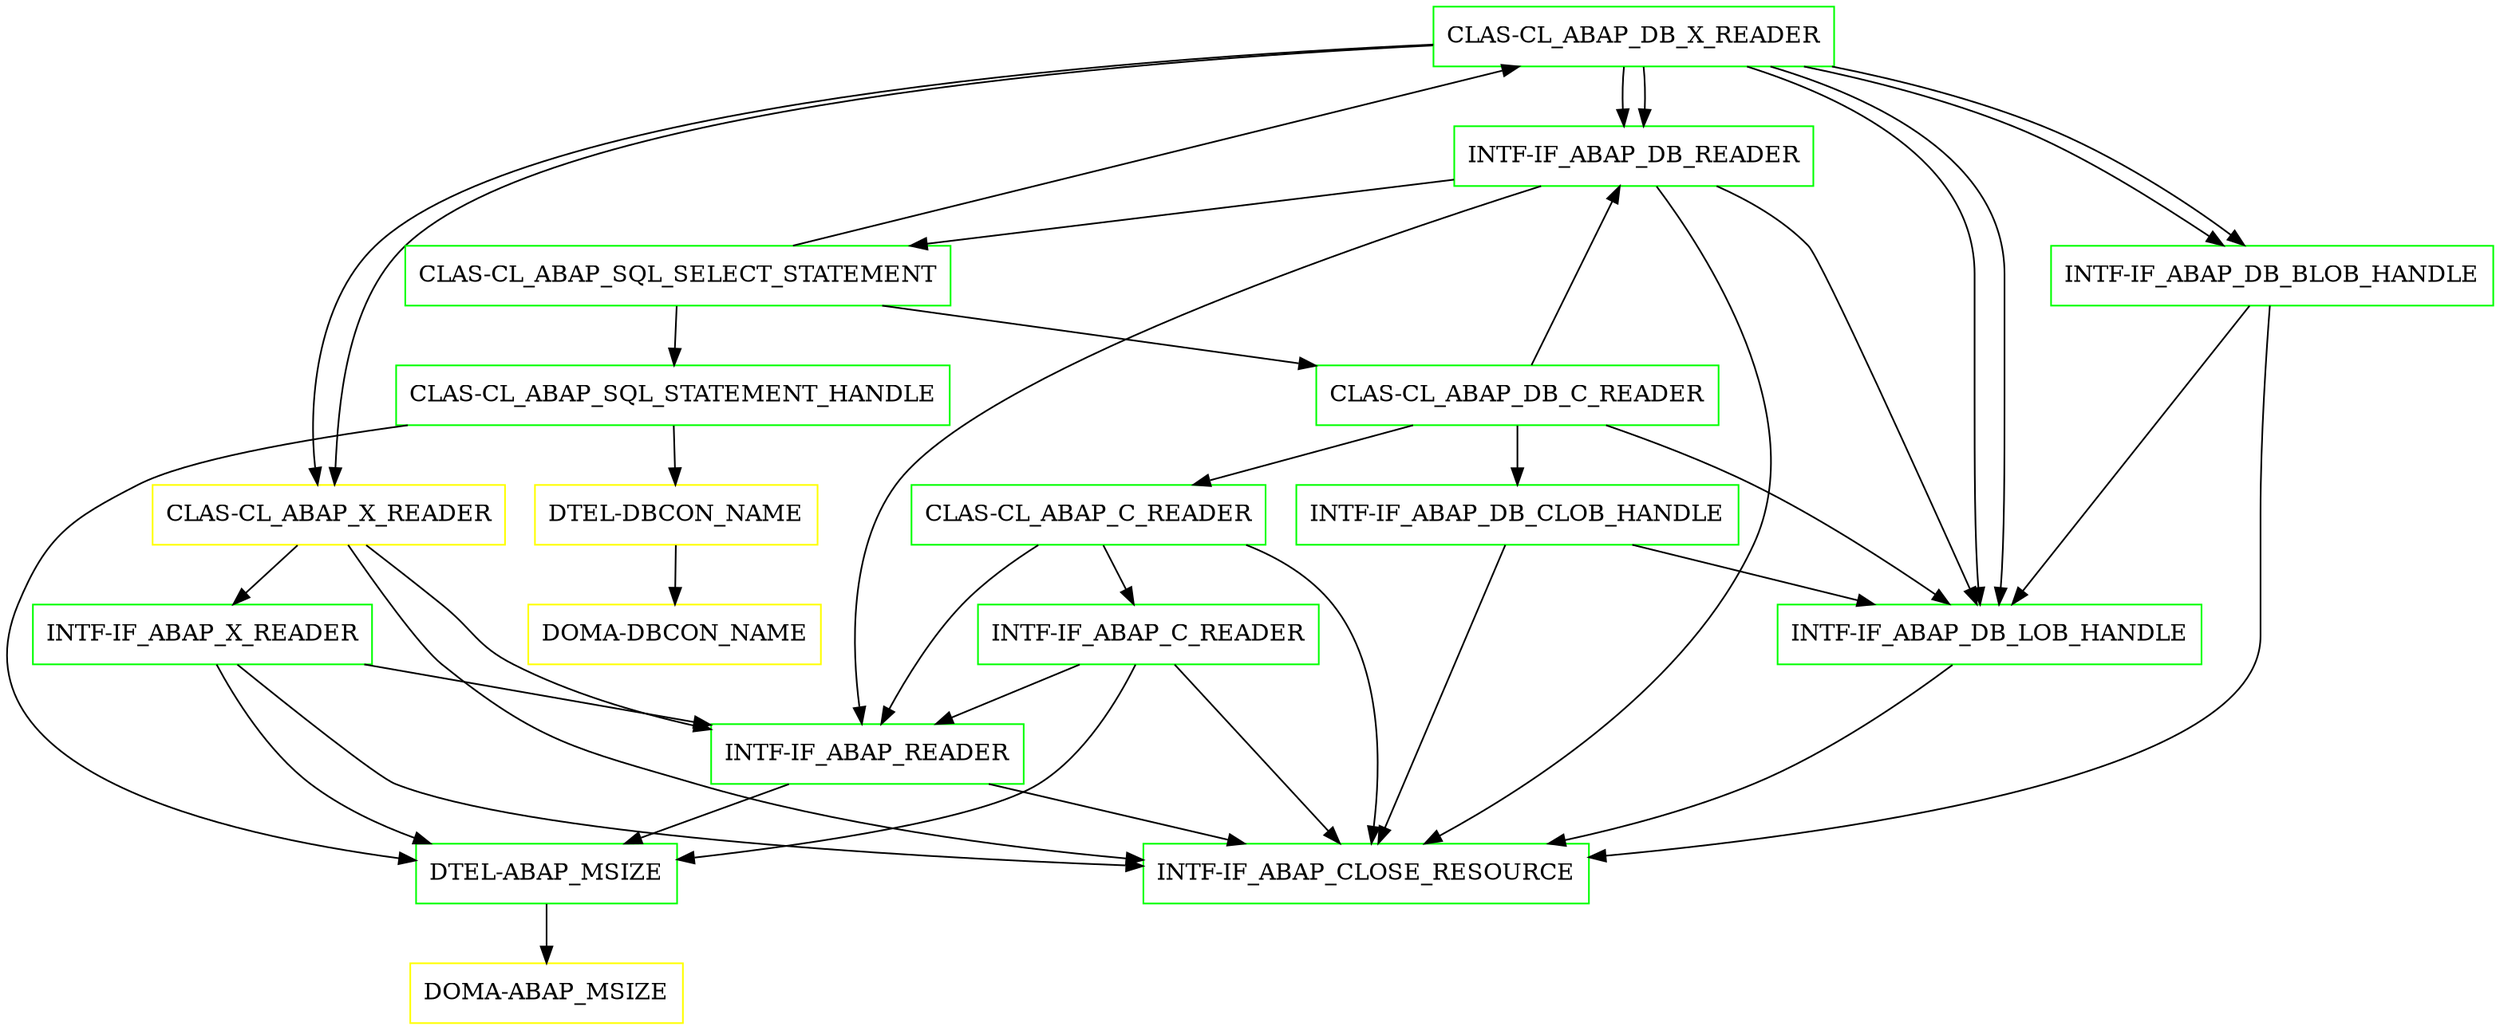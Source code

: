 digraph G {
  "CLAS-CL_ABAP_DB_X_READER" [shape=box,color=green];
  "INTF-IF_ABAP_DB_LOB_HANDLE" [shape=box,color=green,URL="./INTF_IF_ABAP_DB_LOB_HANDLE.html"];
  "INTF-IF_ABAP_CLOSE_RESOURCE" [shape=box,color=green,URL="./INTF_IF_ABAP_CLOSE_RESOURCE.html"];
  "INTF-IF_ABAP_DB_BLOB_HANDLE" [shape=box,color=green,URL="./INTF_IF_ABAP_DB_BLOB_HANDLE.html"];
  "INTF-IF_ABAP_DB_READER" [shape=box,color=green,URL="./INTF_IF_ABAP_DB_READER.html"];
  "CLAS-CL_ABAP_SQL_SELECT_STATEMENT" [shape=box,color=green,URL="./CLAS_CL_ABAP_SQL_SELECT_STATEMENT.html"];
  "CLAS-CL_ABAP_DB_X_READER" [shape=box,color=green,URL="./CLAS_CL_ABAP_DB_X_READER.html"];
  "CLAS-CL_ABAP_X_READER" [shape=box,color=yellow,URL="./CLAS_CL_ABAP_X_READER.html"];
  "INTF-IF_ABAP_X_READER" [shape=box,color=green,URL="./INTF_IF_ABAP_X_READER.html"];
  "INTF-IF_ABAP_READER" [shape=box,color=green,URL="./INTF_IF_ABAP_READER.html"];
  "DTEL-ABAP_MSIZE" [shape=box,color=green,URL="./DTEL_ABAP_MSIZE.html"];
  "DOMA-ABAP_MSIZE" [shape=box,color=yellow,URL="./DOMA_ABAP_MSIZE.html"];
  "CLAS-CL_ABAP_DB_C_READER" [shape=box,color=green,URL="./CLAS_CL_ABAP_DB_C_READER.html"];
  "INTF-IF_ABAP_DB_CLOB_HANDLE" [shape=box,color=green,URL="./INTF_IF_ABAP_DB_CLOB_HANDLE.html"];
  "CLAS-CL_ABAP_C_READER" [shape=box,color=green,URL="./CLAS_CL_ABAP_C_READER.html"];
  "INTF-IF_ABAP_C_READER" [shape=box,color=green,URL="./INTF_IF_ABAP_C_READER.html"];
  "CLAS-CL_ABAP_SQL_STATEMENT_HANDLE" [shape=box,color=green,URL="./CLAS_CL_ABAP_SQL_STATEMENT_HANDLE.html"];
  "DTEL-DBCON_NAME" [shape=box,color=yellow,URL="./DTEL_DBCON_NAME.html"];
  "DOMA-DBCON_NAME" [shape=box,color=yellow,URL="./DOMA_DBCON_NAME.html"];
  "CLAS-CL_ABAP_DB_X_READER" -> "CLAS-CL_ABAP_X_READER";
  "CLAS-CL_ABAP_DB_X_READER" -> "INTF-IF_ABAP_DB_READER";
  "CLAS-CL_ABAP_DB_X_READER" -> "INTF-IF_ABAP_DB_BLOB_HANDLE";
  "CLAS-CL_ABAP_DB_X_READER" -> "INTF-IF_ABAP_DB_LOB_HANDLE";
  "INTF-IF_ABAP_DB_LOB_HANDLE" -> "INTF-IF_ABAP_CLOSE_RESOURCE";
  "INTF-IF_ABAP_DB_BLOB_HANDLE" -> "INTF-IF_ABAP_CLOSE_RESOURCE";
  "INTF-IF_ABAP_DB_BLOB_HANDLE" -> "INTF-IF_ABAP_DB_LOB_HANDLE";
  "INTF-IF_ABAP_DB_READER" -> "INTF-IF_ABAP_CLOSE_RESOURCE";
  "INTF-IF_ABAP_DB_READER" -> "INTF-IF_ABAP_READER";
  "INTF-IF_ABAP_DB_READER" -> "CLAS-CL_ABAP_SQL_SELECT_STATEMENT";
  "INTF-IF_ABAP_DB_READER" -> "INTF-IF_ABAP_DB_LOB_HANDLE";
  "CLAS-CL_ABAP_SQL_SELECT_STATEMENT" -> "CLAS-CL_ABAP_SQL_STATEMENT_HANDLE";
  "CLAS-CL_ABAP_SQL_SELECT_STATEMENT" -> "CLAS-CL_ABAP_DB_C_READER";
  "CLAS-CL_ABAP_SQL_SELECT_STATEMENT" -> "CLAS-CL_ABAP_DB_X_READER";
  "CLAS-CL_ABAP_DB_X_READER" -> "CLAS-CL_ABAP_X_READER";
  "CLAS-CL_ABAP_DB_X_READER" -> "INTF-IF_ABAP_DB_READER";
  "CLAS-CL_ABAP_DB_X_READER" -> "INTF-IF_ABAP_DB_BLOB_HANDLE";
  "CLAS-CL_ABAP_DB_X_READER" -> "INTF-IF_ABAP_DB_LOB_HANDLE";
  "CLAS-CL_ABAP_X_READER" -> "INTF-IF_ABAP_CLOSE_RESOURCE";
  "CLAS-CL_ABAP_X_READER" -> "INTF-IF_ABAP_READER";
  "CLAS-CL_ABAP_X_READER" -> "INTF-IF_ABAP_X_READER";
  "INTF-IF_ABAP_X_READER" -> "DTEL-ABAP_MSIZE";
  "INTF-IF_ABAP_X_READER" -> "INTF-IF_ABAP_CLOSE_RESOURCE";
  "INTF-IF_ABAP_X_READER" -> "INTF-IF_ABAP_READER";
  "INTF-IF_ABAP_READER" -> "DTEL-ABAP_MSIZE";
  "INTF-IF_ABAP_READER" -> "INTF-IF_ABAP_CLOSE_RESOURCE";
  "DTEL-ABAP_MSIZE" -> "DOMA-ABAP_MSIZE";
  "CLAS-CL_ABAP_DB_C_READER" -> "CLAS-CL_ABAP_C_READER";
  "CLAS-CL_ABAP_DB_C_READER" -> "INTF-IF_ABAP_DB_READER";
  "CLAS-CL_ABAP_DB_C_READER" -> "INTF-IF_ABAP_DB_CLOB_HANDLE";
  "CLAS-CL_ABAP_DB_C_READER" -> "INTF-IF_ABAP_DB_LOB_HANDLE";
  "INTF-IF_ABAP_DB_CLOB_HANDLE" -> "INTF-IF_ABAP_CLOSE_RESOURCE";
  "INTF-IF_ABAP_DB_CLOB_HANDLE" -> "INTF-IF_ABAP_DB_LOB_HANDLE";
  "CLAS-CL_ABAP_C_READER" -> "INTF-IF_ABAP_CLOSE_RESOURCE";
  "CLAS-CL_ABAP_C_READER" -> "INTF-IF_ABAP_READER";
  "CLAS-CL_ABAP_C_READER" -> "INTF-IF_ABAP_C_READER";
  "INTF-IF_ABAP_C_READER" -> "DTEL-ABAP_MSIZE";
  "INTF-IF_ABAP_C_READER" -> "INTF-IF_ABAP_CLOSE_RESOURCE";
  "INTF-IF_ABAP_C_READER" -> "INTF-IF_ABAP_READER";
  "CLAS-CL_ABAP_SQL_STATEMENT_HANDLE" -> "DTEL-DBCON_NAME";
  "CLAS-CL_ABAP_SQL_STATEMENT_HANDLE" -> "DTEL-ABAP_MSIZE";
  "DTEL-DBCON_NAME" -> "DOMA-DBCON_NAME";
}
